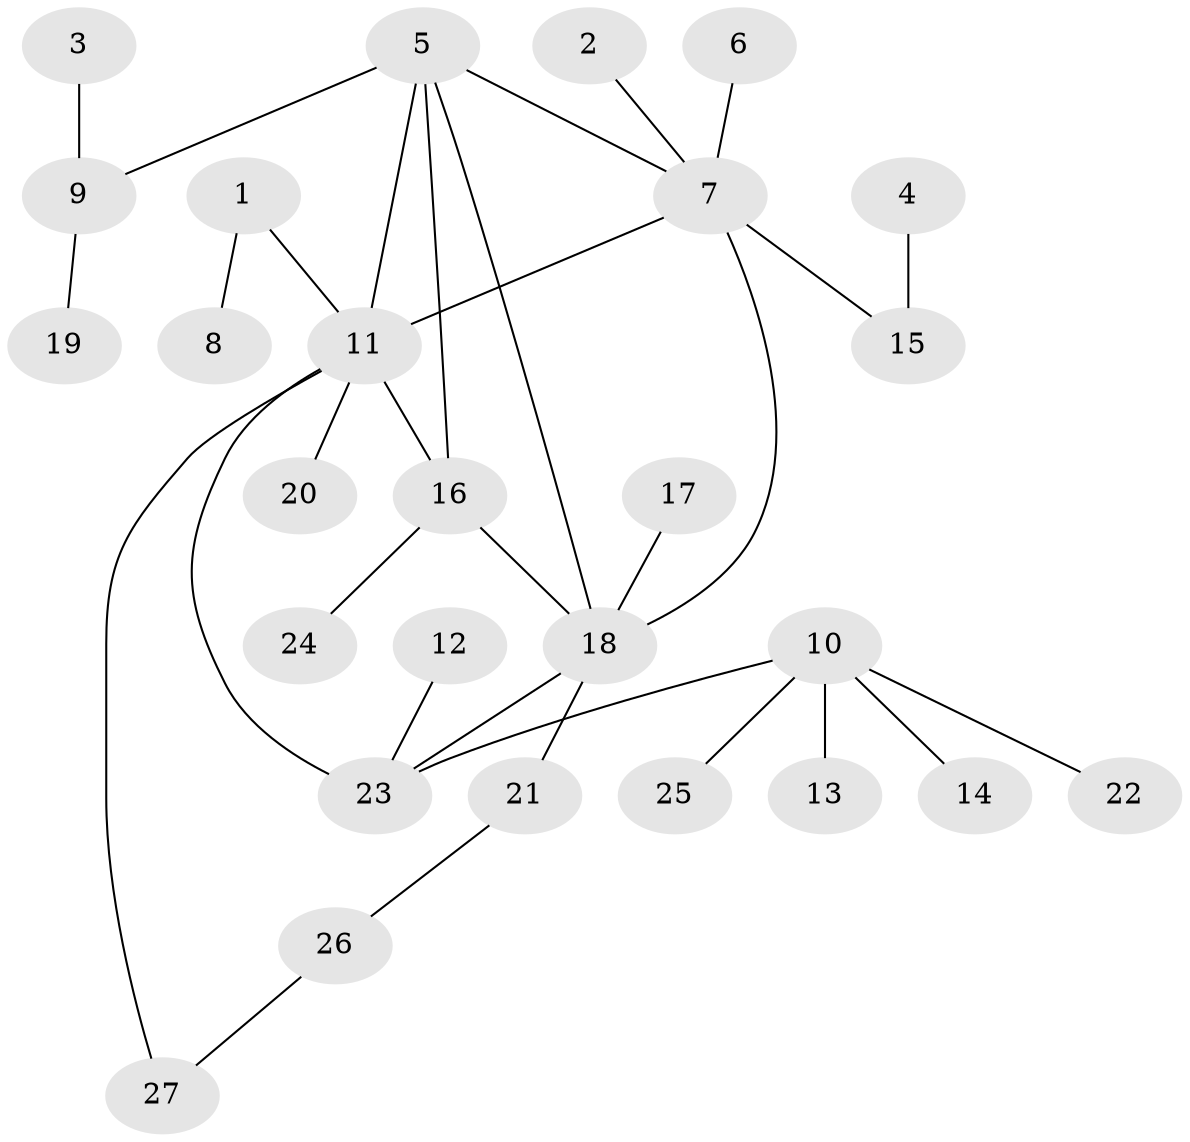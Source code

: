 // original degree distribution, {7: 0.018867924528301886, 5: 0.03773584905660377, 6: 0.05660377358490566, 4: 0.05660377358490566, 2: 0.16981132075471697, 8: 0.03773584905660377, 3: 0.07547169811320754, 1: 0.5471698113207547}
// Generated by graph-tools (version 1.1) at 2025/02/03/09/25 03:02:33]
// undirected, 27 vertices, 32 edges
graph export_dot {
graph [start="1"]
  node [color=gray90,style=filled];
  1;
  2;
  3;
  4;
  5;
  6;
  7;
  8;
  9;
  10;
  11;
  12;
  13;
  14;
  15;
  16;
  17;
  18;
  19;
  20;
  21;
  22;
  23;
  24;
  25;
  26;
  27;
  1 -- 8 [weight=1.0];
  1 -- 11 [weight=1.0];
  2 -- 7 [weight=1.0];
  3 -- 9 [weight=1.0];
  4 -- 15 [weight=1.0];
  5 -- 7 [weight=1.0];
  5 -- 9 [weight=1.0];
  5 -- 11 [weight=2.0];
  5 -- 16 [weight=1.0];
  5 -- 18 [weight=1.0];
  6 -- 7 [weight=1.0];
  7 -- 11 [weight=1.0];
  7 -- 15 [weight=1.0];
  7 -- 18 [weight=1.0];
  9 -- 19 [weight=1.0];
  10 -- 13 [weight=1.0];
  10 -- 14 [weight=1.0];
  10 -- 22 [weight=1.0];
  10 -- 23 [weight=1.0];
  10 -- 25 [weight=1.0];
  11 -- 16 [weight=2.0];
  11 -- 20 [weight=1.0];
  11 -- 23 [weight=2.0];
  11 -- 27 [weight=1.0];
  12 -- 23 [weight=1.0];
  16 -- 18 [weight=1.0];
  16 -- 24 [weight=1.0];
  17 -- 18 [weight=1.0];
  18 -- 21 [weight=1.0];
  18 -- 23 [weight=1.0];
  21 -- 26 [weight=1.0];
  26 -- 27 [weight=1.0];
}
